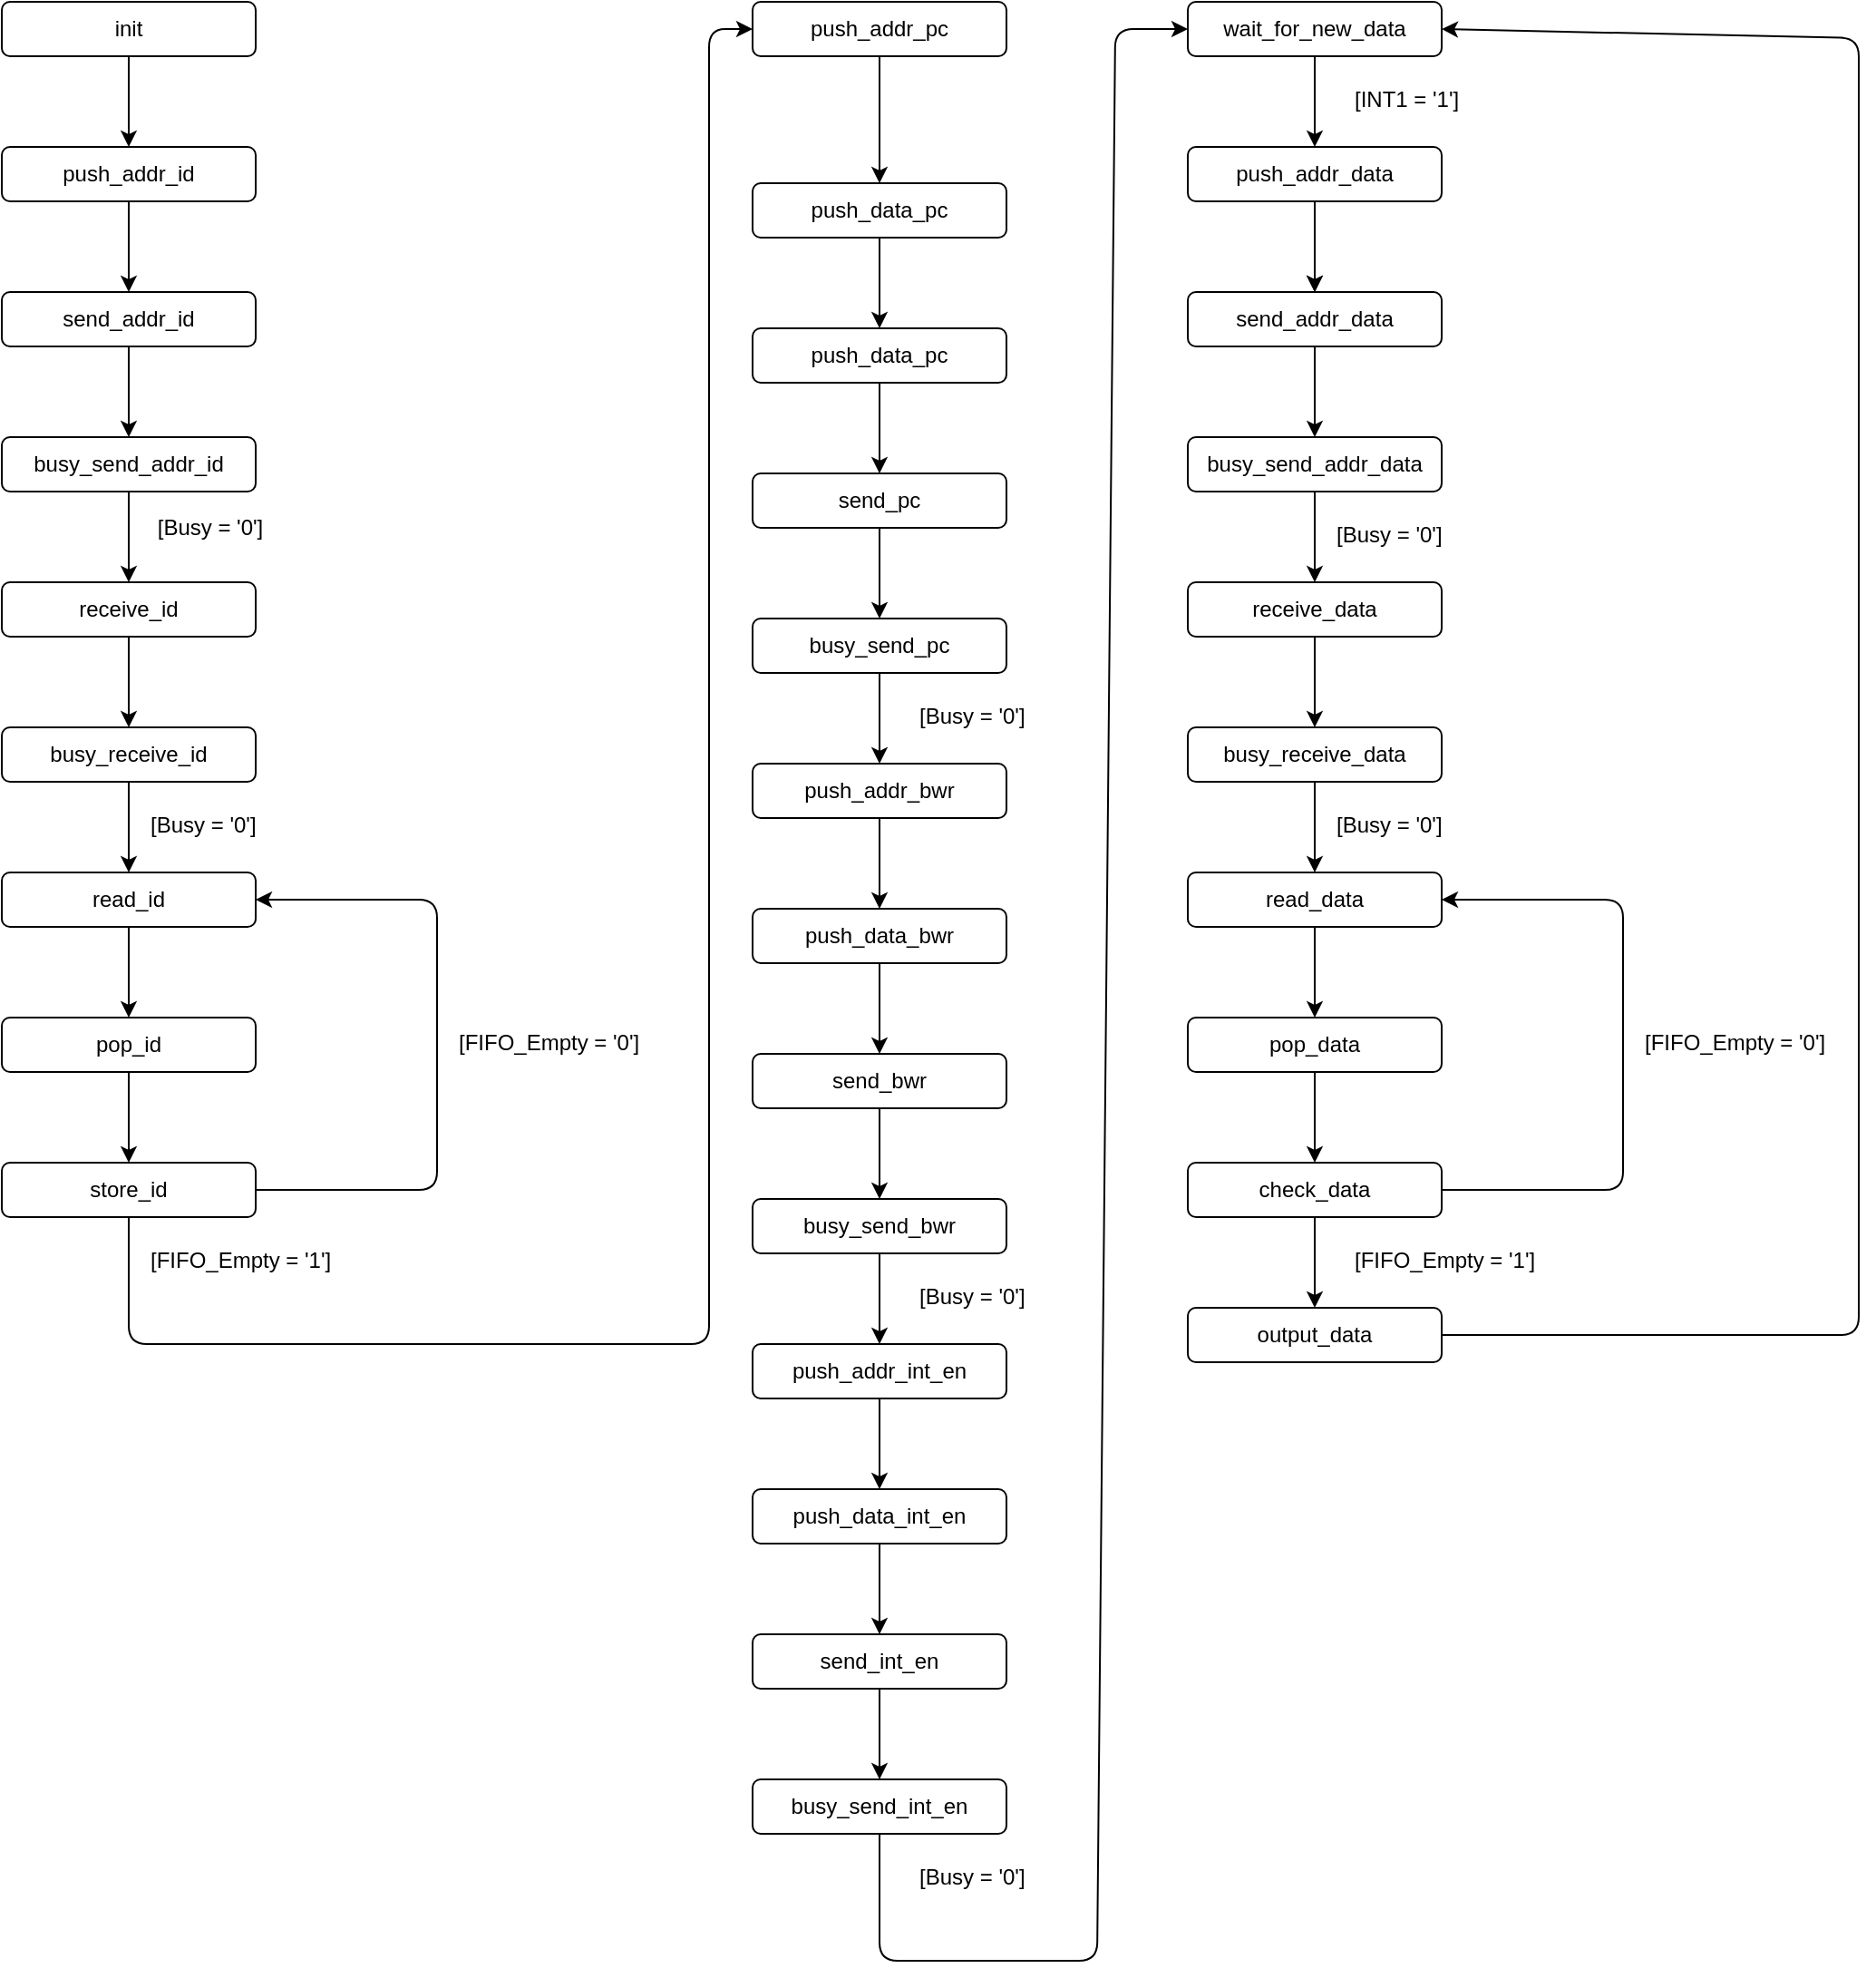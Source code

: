 <mxfile version="13.1.3" type="device"><diagram id="C5RBs43oDa-KdzZeNtuy" name="Page-1"><mxGraphModel dx="2031" dy="1079" grid="1" gridSize="10" guides="1" tooltips="1" connect="1" arrows="1" fold="1" page="1" pageScale="1" pageWidth="827" pageHeight="1169" math="0" shadow="0"><root><mxCell id="WIyWlLk6GJQsqaUBKTNV-0"/><mxCell id="WIyWlLk6GJQsqaUBKTNV-1" parent="WIyWlLk6GJQsqaUBKTNV-0"/><mxCell id="WIyWlLk6GJQsqaUBKTNV-3" value="init" style="rounded=1;whiteSpace=wrap;html=1;fontSize=12;glass=0;strokeWidth=1;shadow=0;" parent="WIyWlLk6GJQsqaUBKTNV-1" vertex="1"><mxGeometry width="140" height="30" as="geometry"/></mxCell><mxCell id="GHF_pra2B5VXzyBJwSQY-0" value="push_addr_id" style="rounded=1;whiteSpace=wrap;html=1;fontSize=12;glass=0;strokeWidth=1;shadow=0;" parent="WIyWlLk6GJQsqaUBKTNV-1" vertex="1"><mxGeometry y="80" width="140" height="30" as="geometry"/></mxCell><mxCell id="GHF_pra2B5VXzyBJwSQY-1" value="" style="endArrow=classic;html=1;exitX=0.5;exitY=1;exitDx=0;exitDy=0;entryX=0.5;entryY=0;entryDx=0;entryDy=0;" parent="WIyWlLk6GJQsqaUBKTNV-1" source="WIyWlLk6GJQsqaUBKTNV-3" target="GHF_pra2B5VXzyBJwSQY-0" edge="1"><mxGeometry width="50" height="50" relative="1" as="geometry"><mxPoint x="390" y="220" as="sourcePoint"/><mxPoint x="440" y="170" as="targetPoint"/></mxGeometry></mxCell><mxCell id="GHF_pra2B5VXzyBJwSQY-2" value="send_addr_id" style="rounded=1;whiteSpace=wrap;html=1;fontSize=12;glass=0;strokeWidth=1;shadow=0;" parent="WIyWlLk6GJQsqaUBKTNV-1" vertex="1"><mxGeometry y="160" width="140" height="30" as="geometry"/></mxCell><mxCell id="GHF_pra2B5VXzyBJwSQY-3" value="" style="endArrow=classic;html=1;exitX=0.5;exitY=1;exitDx=0;exitDy=0;entryX=0.5;entryY=0;entryDx=0;entryDy=0;" parent="WIyWlLk6GJQsqaUBKTNV-1" source="GHF_pra2B5VXzyBJwSQY-0" target="GHF_pra2B5VXzyBJwSQY-2" edge="1"><mxGeometry width="50" height="50" relative="1" as="geometry"><mxPoint x="390" y="220" as="sourcePoint"/><mxPoint x="440" y="170" as="targetPoint"/></mxGeometry></mxCell><mxCell id="GHF_pra2B5VXzyBJwSQY-4" value="busy_send_addr_id" style="rounded=1;whiteSpace=wrap;html=1;fontSize=12;glass=0;strokeWidth=1;shadow=0;" parent="WIyWlLk6GJQsqaUBKTNV-1" vertex="1"><mxGeometry y="240" width="140" height="30" as="geometry"/></mxCell><mxCell id="GHF_pra2B5VXzyBJwSQY-5" value="" style="endArrow=classic;html=1;exitX=0.5;exitY=1;exitDx=0;exitDy=0;entryX=0.5;entryY=0;entryDx=0;entryDy=0;" parent="WIyWlLk6GJQsqaUBKTNV-1" source="GHF_pra2B5VXzyBJwSQY-2" target="GHF_pra2B5VXzyBJwSQY-4" edge="1"><mxGeometry width="50" height="50" relative="1" as="geometry"><mxPoint x="190" y="240" as="sourcePoint"/><mxPoint x="240" y="190" as="targetPoint"/></mxGeometry></mxCell><mxCell id="GHF_pra2B5VXzyBJwSQY-6" value="receive_id" style="rounded=1;whiteSpace=wrap;html=1;fontSize=12;glass=0;strokeWidth=1;shadow=0;" parent="WIyWlLk6GJQsqaUBKTNV-1" vertex="1"><mxGeometry y="320" width="140" height="30" as="geometry"/></mxCell><mxCell id="GHF_pra2B5VXzyBJwSQY-7" value="" style="endArrow=classic;html=1;exitX=0.5;exitY=1;exitDx=0;exitDy=0;entryX=0.5;entryY=0;entryDx=0;entryDy=0;" parent="WIyWlLk6GJQsqaUBKTNV-1" source="GHF_pra2B5VXzyBJwSQY-4" target="GHF_pra2B5VXzyBJwSQY-6" edge="1"><mxGeometry width="50" height="50" relative="1" as="geometry"><mxPoint x="230" y="320" as="sourcePoint"/><mxPoint x="280" y="270" as="targetPoint"/></mxGeometry></mxCell><mxCell id="GHF_pra2B5VXzyBJwSQY-8" value="[Busy = '0']" style="text;html=1;strokeColor=none;fillColor=none;align=center;verticalAlign=middle;whiteSpace=wrap;rounded=0;" parent="WIyWlLk6GJQsqaUBKTNV-1" vertex="1"><mxGeometry x="70" y="280" width="90" height="20" as="geometry"/></mxCell><mxCell id="GHF_pra2B5VXzyBJwSQY-14" value="busy_receive_id" style="rounded=1;whiteSpace=wrap;html=1;fontSize=12;glass=0;strokeWidth=1;shadow=0;" parent="WIyWlLk6GJQsqaUBKTNV-1" vertex="1"><mxGeometry y="400" width="140" height="30" as="geometry"/></mxCell><mxCell id="GHF_pra2B5VXzyBJwSQY-15" value="" style="endArrow=classic;html=1;exitX=0.5;exitY=1;exitDx=0;exitDy=0;entryX=0.5;entryY=0;entryDx=0;entryDy=0;" parent="WIyWlLk6GJQsqaUBKTNV-1" source="GHF_pra2B5VXzyBJwSQY-6" target="GHF_pra2B5VXzyBJwSQY-14" edge="1"><mxGeometry width="50" height="50" relative="1" as="geometry"><mxPoint x="390" y="340" as="sourcePoint"/><mxPoint x="440" y="290" as="targetPoint"/></mxGeometry></mxCell><mxCell id="GHF_pra2B5VXzyBJwSQY-16" value="read_id" style="rounded=1;whiteSpace=wrap;html=1;fontSize=12;glass=0;strokeWidth=1;shadow=0;" parent="WIyWlLk6GJQsqaUBKTNV-1" vertex="1"><mxGeometry y="480" width="140" height="30" as="geometry"/></mxCell><mxCell id="GHF_pra2B5VXzyBJwSQY-17" value="" style="endArrow=classic;html=1;exitX=0.5;exitY=1;exitDx=0;exitDy=0;entryX=0.5;entryY=0;entryDx=0;entryDy=0;" parent="WIyWlLk6GJQsqaUBKTNV-1" source="GHF_pra2B5VXzyBJwSQY-14" target="GHF_pra2B5VXzyBJwSQY-16" edge="1"><mxGeometry width="50" height="50" relative="1" as="geometry"><mxPoint x="200" y="480" as="sourcePoint"/><mxPoint x="250" y="430" as="targetPoint"/></mxGeometry></mxCell><mxCell id="GHF_pra2B5VXzyBJwSQY-18" value="&lt;!--StartFragment--&gt;[Busy = '0']&lt;!--EndFragment--&gt;" style="text;whiteSpace=wrap;html=1;" parent="WIyWlLk6GJQsqaUBKTNV-1" vertex="1"><mxGeometry x="80" y="440" width="90" height="30" as="geometry"/></mxCell><mxCell id="GHF_pra2B5VXzyBJwSQY-19" value="pop_id" style="rounded=1;whiteSpace=wrap;html=1;fontSize=12;glass=0;strokeWidth=1;shadow=0;" parent="WIyWlLk6GJQsqaUBKTNV-1" vertex="1"><mxGeometry y="560" width="140" height="30" as="geometry"/></mxCell><mxCell id="GHF_pra2B5VXzyBJwSQY-20" value="" style="endArrow=classic;html=1;exitX=0.5;exitY=1;exitDx=0;exitDy=0;entryX=0.5;entryY=0;entryDx=0;entryDy=0;" parent="WIyWlLk6GJQsqaUBKTNV-1" source="GHF_pra2B5VXzyBJwSQY-16" target="GHF_pra2B5VXzyBJwSQY-19" edge="1"><mxGeometry width="50" height="50" relative="1" as="geometry"><mxPoint x="240" y="560" as="sourcePoint"/><mxPoint x="290" y="510" as="targetPoint"/></mxGeometry></mxCell><mxCell id="GHF_pra2B5VXzyBJwSQY-21" value="store_id" style="rounded=1;whiteSpace=wrap;html=1;fontSize=12;glass=0;strokeWidth=1;shadow=0;" parent="WIyWlLk6GJQsqaUBKTNV-1" vertex="1"><mxGeometry y="640" width="140" height="30" as="geometry"/></mxCell><mxCell id="GHF_pra2B5VXzyBJwSQY-22" value="" style="endArrow=classic;html=1;exitX=0.5;exitY=1;exitDx=0;exitDy=0;entryX=0.5;entryY=0;entryDx=0;entryDy=0;" parent="WIyWlLk6GJQsqaUBKTNV-1" source="GHF_pra2B5VXzyBJwSQY-19" target="GHF_pra2B5VXzyBJwSQY-21" edge="1"><mxGeometry width="50" height="50" relative="1" as="geometry"><mxPoint x="190" y="640" as="sourcePoint"/><mxPoint x="240" y="590" as="targetPoint"/></mxGeometry></mxCell><mxCell id="GHF_pra2B5VXzyBJwSQY-23" value="push_addr_pc" style="rounded=1;whiteSpace=wrap;html=1;fontSize=12;glass=0;strokeWidth=1;shadow=0;" parent="WIyWlLk6GJQsqaUBKTNV-1" vertex="1"><mxGeometry x="414" width="140" height="30" as="geometry"/></mxCell><mxCell id="GHF_pra2B5VXzyBJwSQY-24" value="" style="endArrow=classic;html=1;exitX=0.5;exitY=1;exitDx=0;exitDy=0;entryX=0;entryY=0.5;entryDx=0;entryDy=0;" parent="WIyWlLk6GJQsqaUBKTNV-1" source="GHF_pra2B5VXzyBJwSQY-21" target="GHF_pra2B5VXzyBJwSQY-23" edge="1"><mxGeometry width="50" height="50" relative="1" as="geometry"><mxPoint x="270" y="700" as="sourcePoint"/><mxPoint x="320" y="650" as="targetPoint"/><Array as="points"><mxPoint x="70" y="740"/><mxPoint x="390" y="740"/><mxPoint x="390" y="15"/></Array></mxGeometry></mxCell><mxCell id="GHF_pra2B5VXzyBJwSQY-25" value="[FIFO_Empty = '1']" style="text;whiteSpace=wrap;html=1;" parent="WIyWlLk6GJQsqaUBKTNV-1" vertex="1"><mxGeometry x="80" y="680" width="120" height="30" as="geometry"/></mxCell><mxCell id="GHF_pra2B5VXzyBJwSQY-26" value="" style="endArrow=classic;html=1;exitX=1;exitY=0.5;exitDx=0;exitDy=0;entryX=1;entryY=0.5;entryDx=0;entryDy=0;" parent="WIyWlLk6GJQsqaUBKTNV-1" source="GHF_pra2B5VXzyBJwSQY-21" target="GHF_pra2B5VXzyBJwSQY-16" edge="1"><mxGeometry width="50" height="50" relative="1" as="geometry"><mxPoint x="210" y="620" as="sourcePoint"/><mxPoint x="240" y="490" as="targetPoint"/><Array as="points"><mxPoint x="240" y="655"/><mxPoint x="240" y="495"/></Array></mxGeometry></mxCell><mxCell id="GHF_pra2B5VXzyBJwSQY-27" value="[FIFO_Empty = '0']" style="text;whiteSpace=wrap;html=1;" parent="WIyWlLk6GJQsqaUBKTNV-1" vertex="1"><mxGeometry x="250" y="560" width="120" height="30" as="geometry"/></mxCell><mxCell id="GHF_pra2B5VXzyBJwSQY-28" value="push_data_pc" style="rounded=1;whiteSpace=wrap;html=1;fontSize=12;glass=0;strokeWidth=1;shadow=0;" parent="WIyWlLk6GJQsqaUBKTNV-1" vertex="1"><mxGeometry x="414" y="100" width="140" height="30" as="geometry"/></mxCell><mxCell id="GHF_pra2B5VXzyBJwSQY-29" value="" style="endArrow=classic;html=1;exitX=0.5;exitY=1;exitDx=0;exitDy=0;entryX=0.5;entryY=0;entryDx=0;entryDy=0;" parent="WIyWlLk6GJQsqaUBKTNV-1" source="GHF_pra2B5VXzyBJwSQY-23" target="GHF_pra2B5VXzyBJwSQY-28" edge="1"><mxGeometry width="50" height="50" relative="1" as="geometry"><mxPoint x="214" y="800" as="sourcePoint"/><mxPoint x="264" y="750" as="targetPoint"/></mxGeometry></mxCell><mxCell id="GHF_pra2B5VXzyBJwSQY-30" value="push_data_pc" style="rounded=1;whiteSpace=wrap;html=1;fontSize=12;glass=0;strokeWidth=1;shadow=0;" parent="WIyWlLk6GJQsqaUBKTNV-1" vertex="1"><mxGeometry x="414" y="180" width="140" height="30" as="geometry"/></mxCell><mxCell id="GHF_pra2B5VXzyBJwSQY-31" value="" style="endArrow=classic;html=1;exitX=0.5;exitY=1;exitDx=0;exitDy=0;entryX=0.5;entryY=0;entryDx=0;entryDy=0;" parent="WIyWlLk6GJQsqaUBKTNV-1" source="GHF_pra2B5VXzyBJwSQY-28" target="GHF_pra2B5VXzyBJwSQY-30" edge="1"><mxGeometry width="50" height="50" relative="1" as="geometry"><mxPoint x="664" y="210" as="sourcePoint"/><mxPoint x="714" y="160" as="targetPoint"/></mxGeometry></mxCell><mxCell id="GHF_pra2B5VXzyBJwSQY-32" value="send_pc" style="rounded=1;whiteSpace=wrap;html=1;fontSize=12;glass=0;strokeWidth=1;shadow=0;" parent="WIyWlLk6GJQsqaUBKTNV-1" vertex="1"><mxGeometry x="414" y="260" width="140" height="30" as="geometry"/></mxCell><mxCell id="GHF_pra2B5VXzyBJwSQY-33" value="busy_send_pc" style="rounded=1;whiteSpace=wrap;html=1;fontSize=12;glass=0;strokeWidth=1;shadow=0;" parent="WIyWlLk6GJQsqaUBKTNV-1" vertex="1"><mxGeometry x="414" y="340" width="140" height="30" as="geometry"/></mxCell><mxCell id="GHF_pra2B5VXzyBJwSQY-34" value="" style="endArrow=classic;html=1;exitX=0.5;exitY=1;exitDx=0;exitDy=0;entryX=0.5;entryY=0;entryDx=0;entryDy=0;" parent="WIyWlLk6GJQsqaUBKTNV-1" source="GHF_pra2B5VXzyBJwSQY-30" target="GHF_pra2B5VXzyBJwSQY-32" edge="1"><mxGeometry width="50" height="50" relative="1" as="geometry"><mxPoint x="634" y="290" as="sourcePoint"/><mxPoint x="684" y="240" as="targetPoint"/></mxGeometry></mxCell><mxCell id="GHF_pra2B5VXzyBJwSQY-35" value="" style="endArrow=classic;html=1;exitX=0.5;exitY=1;exitDx=0;exitDy=0;entryX=0.5;entryY=0;entryDx=0;entryDy=0;" parent="WIyWlLk6GJQsqaUBKTNV-1" source="GHF_pra2B5VXzyBJwSQY-32" target="GHF_pra2B5VXzyBJwSQY-33" edge="1"><mxGeometry width="50" height="50" relative="1" as="geometry"><mxPoint x="694" y="370" as="sourcePoint"/><mxPoint x="744" y="320" as="targetPoint"/></mxGeometry></mxCell><mxCell id="GHF_pra2B5VXzyBJwSQY-36" value="[Busy = '0']" style="text;whiteSpace=wrap;html=1;" parent="WIyWlLk6GJQsqaUBKTNV-1" vertex="1"><mxGeometry x="504" y="380" width="120" height="30" as="geometry"/></mxCell><mxCell id="GHF_pra2B5VXzyBJwSQY-37" value="push_addr_bwr" style="rounded=1;whiteSpace=wrap;html=1;fontSize=12;glass=0;strokeWidth=1;shadow=0;" parent="WIyWlLk6GJQsqaUBKTNV-1" vertex="1"><mxGeometry x="414" y="420" width="140" height="30" as="geometry"/></mxCell><mxCell id="GHF_pra2B5VXzyBJwSQY-38" value="" style="endArrow=classic;html=1;exitX=0.5;exitY=1;exitDx=0;exitDy=0;entryX=0.5;entryY=0;entryDx=0;entryDy=0;" parent="WIyWlLk6GJQsqaUBKTNV-1" source="GHF_pra2B5VXzyBJwSQY-33" target="GHF_pra2B5VXzyBJwSQY-37" edge="1"><mxGeometry width="50" height="50" relative="1" as="geometry"><mxPoint x="624" y="440" as="sourcePoint"/><mxPoint x="674" y="390" as="targetPoint"/></mxGeometry></mxCell><mxCell id="GHF_pra2B5VXzyBJwSQY-39" value="push_data_bwr" style="rounded=1;whiteSpace=wrap;html=1;fontSize=12;glass=0;strokeWidth=1;shadow=0;" parent="WIyWlLk6GJQsqaUBKTNV-1" vertex="1"><mxGeometry x="414" y="500" width="140" height="30" as="geometry"/></mxCell><mxCell id="GHF_pra2B5VXzyBJwSQY-40" value="" style="endArrow=classic;html=1;entryX=0.5;entryY=0;entryDx=0;entryDy=0;exitX=0.5;exitY=1;exitDx=0;exitDy=0;" parent="WIyWlLk6GJQsqaUBKTNV-1" source="GHF_pra2B5VXzyBJwSQY-37" target="GHF_pra2B5VXzyBJwSQY-39" edge="1"><mxGeometry width="50" height="50" relative="1" as="geometry"><mxPoint x="494" y="470" as="sourcePoint"/><mxPoint x="714" y="480" as="targetPoint"/></mxGeometry></mxCell><mxCell id="GHF_pra2B5VXzyBJwSQY-41" value="send_bwr" style="rounded=1;whiteSpace=wrap;html=1;fontSize=12;glass=0;strokeWidth=1;shadow=0;" parent="WIyWlLk6GJQsqaUBKTNV-1" vertex="1"><mxGeometry x="414" y="580" width="140" height="30" as="geometry"/></mxCell><mxCell id="GHF_pra2B5VXzyBJwSQY-42" value="busy_send_bwr" style="rounded=1;whiteSpace=wrap;html=1;fontSize=12;glass=0;strokeWidth=1;shadow=0;" parent="WIyWlLk6GJQsqaUBKTNV-1" vertex="1"><mxGeometry x="414" y="660" width="140" height="30" as="geometry"/></mxCell><mxCell id="GHF_pra2B5VXzyBJwSQY-43" value="" style="endArrow=classic;html=1;exitX=0.5;exitY=1;exitDx=0;exitDy=0;entryX=0.5;entryY=0;entryDx=0;entryDy=0;" parent="WIyWlLk6GJQsqaUBKTNV-1" source="GHF_pra2B5VXzyBJwSQY-39" target="GHF_pra2B5VXzyBJwSQY-41" edge="1"><mxGeometry width="50" height="50" relative="1" as="geometry"><mxPoint x="634" y="610" as="sourcePoint"/><mxPoint x="684" y="560" as="targetPoint"/></mxGeometry></mxCell><mxCell id="GHF_pra2B5VXzyBJwSQY-44" value="" style="endArrow=classic;html=1;exitX=0.5;exitY=1;exitDx=0;exitDy=0;entryX=0.5;entryY=0;entryDx=0;entryDy=0;" parent="WIyWlLk6GJQsqaUBKTNV-1" source="GHF_pra2B5VXzyBJwSQY-41" target="GHF_pra2B5VXzyBJwSQY-42" edge="1"><mxGeometry width="50" height="50" relative="1" as="geometry"><mxPoint x="694" y="690" as="sourcePoint"/><mxPoint x="744" y="640" as="targetPoint"/></mxGeometry></mxCell><mxCell id="GHF_pra2B5VXzyBJwSQY-45" value="[Busy = '0']" style="text;whiteSpace=wrap;html=1;" parent="WIyWlLk6GJQsqaUBKTNV-1" vertex="1"><mxGeometry x="504" y="700" width="120" height="30" as="geometry"/></mxCell><mxCell id="GHF_pra2B5VXzyBJwSQY-46" value="push_addr_int_en" style="rounded=1;whiteSpace=wrap;html=1;fontSize=12;glass=0;strokeWidth=1;shadow=0;" parent="WIyWlLk6GJQsqaUBKTNV-1" vertex="1"><mxGeometry x="414" y="740" width="140" height="30" as="geometry"/></mxCell><mxCell id="GHF_pra2B5VXzyBJwSQY-47" value="" style="endArrow=classic;html=1;exitX=0.5;exitY=1;exitDx=0;exitDy=0;entryX=0.5;entryY=0;entryDx=0;entryDy=0;" parent="WIyWlLk6GJQsqaUBKTNV-1" source="GHF_pra2B5VXzyBJwSQY-42" target="GHF_pra2B5VXzyBJwSQY-46" edge="1"><mxGeometry width="50" height="50" relative="1" as="geometry"><mxPoint x="624" y="760" as="sourcePoint"/><mxPoint x="674" y="710" as="targetPoint"/></mxGeometry></mxCell><mxCell id="GHF_pra2B5VXzyBJwSQY-48" value="push_data_int_en" style="rounded=1;whiteSpace=wrap;html=1;fontSize=12;glass=0;strokeWidth=1;shadow=0;" parent="WIyWlLk6GJQsqaUBKTNV-1" vertex="1"><mxGeometry x="414" y="820" width="140" height="30" as="geometry"/></mxCell><mxCell id="GHF_pra2B5VXzyBJwSQY-49" value="" style="endArrow=classic;html=1;entryX=0.5;entryY=0;entryDx=0;entryDy=0;exitX=0.5;exitY=1;exitDx=0;exitDy=0;" parent="WIyWlLk6GJQsqaUBKTNV-1" source="GHF_pra2B5VXzyBJwSQY-46" target="GHF_pra2B5VXzyBJwSQY-48" edge="1"><mxGeometry width="50" height="50" relative="1" as="geometry"><mxPoint x="484" y="790" as="sourcePoint"/><mxPoint x="714" y="800" as="targetPoint"/></mxGeometry></mxCell><mxCell id="GHF_pra2B5VXzyBJwSQY-50" value="send_int_en" style="rounded=1;whiteSpace=wrap;html=1;fontSize=12;glass=0;strokeWidth=1;shadow=0;" parent="WIyWlLk6GJQsqaUBKTNV-1" vertex="1"><mxGeometry x="414" y="900" width="140" height="30" as="geometry"/></mxCell><mxCell id="GHF_pra2B5VXzyBJwSQY-51" value="busy_send_int_en" style="rounded=1;whiteSpace=wrap;html=1;fontSize=12;glass=0;strokeWidth=1;shadow=0;" parent="WIyWlLk6GJQsqaUBKTNV-1" vertex="1"><mxGeometry x="414" y="980" width="140" height="30" as="geometry"/></mxCell><mxCell id="GHF_pra2B5VXzyBJwSQY-52" value="" style="endArrow=classic;html=1;exitX=0.5;exitY=1;exitDx=0;exitDy=0;entryX=0.5;entryY=0;entryDx=0;entryDy=0;" parent="WIyWlLk6GJQsqaUBKTNV-1" source="GHF_pra2B5VXzyBJwSQY-48" target="GHF_pra2B5VXzyBJwSQY-50" edge="1"><mxGeometry width="50" height="50" relative="1" as="geometry"><mxPoint x="634" y="930" as="sourcePoint"/><mxPoint x="684" y="880" as="targetPoint"/></mxGeometry></mxCell><mxCell id="GHF_pra2B5VXzyBJwSQY-53" value="" style="endArrow=classic;html=1;exitX=0.5;exitY=1;exitDx=0;exitDy=0;entryX=0.5;entryY=0;entryDx=0;entryDy=0;" parent="WIyWlLk6GJQsqaUBKTNV-1" source="GHF_pra2B5VXzyBJwSQY-50" target="GHF_pra2B5VXzyBJwSQY-51" edge="1"><mxGeometry width="50" height="50" relative="1" as="geometry"><mxPoint x="694" y="1010" as="sourcePoint"/><mxPoint x="744" y="960" as="targetPoint"/></mxGeometry></mxCell><mxCell id="GHF_pra2B5VXzyBJwSQY-54" value="[Busy = '0']" style="text;whiteSpace=wrap;html=1;" parent="WIyWlLk6GJQsqaUBKTNV-1" vertex="1"><mxGeometry x="504" y="1020" width="120" height="30" as="geometry"/></mxCell><mxCell id="GHF_pra2B5VXzyBJwSQY-55" value="wait_for_new_data" style="rounded=1;whiteSpace=wrap;html=1;fontSize=12;glass=0;strokeWidth=1;shadow=0;" parent="WIyWlLk6GJQsqaUBKTNV-1" vertex="1"><mxGeometry x="654" width="140" height="30" as="geometry"/></mxCell><mxCell id="GHF_pra2B5VXzyBJwSQY-56" value="" style="endArrow=classic;html=1;exitX=0.5;exitY=1;exitDx=0;exitDy=0;entryX=0;entryY=0.5;entryDx=0;entryDy=0;" parent="WIyWlLk6GJQsqaUBKTNV-1" source="GHF_pra2B5VXzyBJwSQY-51" target="GHF_pra2B5VXzyBJwSQY-55" edge="1"><mxGeometry width="50" height="50" relative="1" as="geometry"><mxPoint x="624" y="1090" as="sourcePoint"/><mxPoint x="674" y="1040" as="targetPoint"/><Array as="points"><mxPoint x="484" y="1080"/><mxPoint x="604" y="1080"/><mxPoint x="614" y="15"/></Array></mxGeometry></mxCell><mxCell id="GHF_pra2B5VXzyBJwSQY-57" value="push_addr_data" style="rounded=1;whiteSpace=wrap;html=1;fontSize=12;glass=0;strokeWidth=1;shadow=0;" parent="WIyWlLk6GJQsqaUBKTNV-1" vertex="1"><mxGeometry x="654" y="80" width="140" height="30" as="geometry"/></mxCell><mxCell id="GHF_pra2B5VXzyBJwSQY-58" value="" style="endArrow=classic;html=1;exitX=0.5;exitY=1;exitDx=0;exitDy=0;entryX=0.5;entryY=0;entryDx=0;entryDy=0;" parent="WIyWlLk6GJQsqaUBKTNV-1" source="GHF_pra2B5VXzyBJwSQY-55" target="GHF_pra2B5VXzyBJwSQY-57" edge="1"><mxGeometry width="50" height="50" relative="1" as="geometry"><mxPoint x="844" y="90" as="sourcePoint"/><mxPoint x="894" y="40" as="targetPoint"/></mxGeometry></mxCell><mxCell id="GHF_pra2B5VXzyBJwSQY-59" value="[INT1 = '1']" style="text;whiteSpace=wrap;html=1;" parent="WIyWlLk6GJQsqaUBKTNV-1" vertex="1"><mxGeometry x="744" y="40" width="120" height="30" as="geometry"/></mxCell><mxCell id="GHF_pra2B5VXzyBJwSQY-60" value="send_addr_data" style="rounded=1;whiteSpace=wrap;html=1;fontSize=12;glass=0;strokeWidth=1;shadow=0;" parent="WIyWlLk6GJQsqaUBKTNV-1" vertex="1"><mxGeometry x="654" y="160" width="140" height="30" as="geometry"/></mxCell><mxCell id="GHF_pra2B5VXzyBJwSQY-61" value="" style="endArrow=classic;html=1;exitX=0.5;exitY=1;exitDx=0;exitDy=0;entryX=0.5;entryY=0;entryDx=0;entryDy=0;" parent="WIyWlLk6GJQsqaUBKTNV-1" source="GHF_pra2B5VXzyBJwSQY-57" target="GHF_pra2B5VXzyBJwSQY-60" edge="1"><mxGeometry width="50" height="50" relative="1" as="geometry"><mxPoint x="914" y="170" as="sourcePoint"/><mxPoint x="964" y="120" as="targetPoint"/></mxGeometry></mxCell><mxCell id="GHF_pra2B5VXzyBJwSQY-62" value="busy_send_addr_data" style="rounded=1;whiteSpace=wrap;html=1;fontSize=12;glass=0;strokeWidth=1;shadow=0;" parent="WIyWlLk6GJQsqaUBKTNV-1" vertex="1"><mxGeometry x="654" y="240" width="140" height="30" as="geometry"/></mxCell><mxCell id="GHF_pra2B5VXzyBJwSQY-63" value="" style="endArrow=classic;html=1;exitX=0.5;exitY=1;exitDx=0;exitDy=0;entryX=0.5;entryY=0;entryDx=0;entryDy=0;" parent="WIyWlLk6GJQsqaUBKTNV-1" edge="1"><mxGeometry width="50" height="50" relative="1" as="geometry"><mxPoint x="724" y="110" as="sourcePoint"/><mxPoint x="724" y="160" as="targetPoint"/></mxGeometry></mxCell><mxCell id="GHF_pra2B5VXzyBJwSQY-65" value="" style="endArrow=classic;html=1;exitX=0.5;exitY=1;exitDx=0;exitDy=0;entryX=0.5;entryY=0;entryDx=0;entryDy=0;" parent="WIyWlLk6GJQsqaUBKTNV-1" source="GHF_pra2B5VXzyBJwSQY-60" target="GHF_pra2B5VXzyBJwSQY-62" edge="1"><mxGeometry width="50" height="50" relative="1" as="geometry"><mxPoint x="854" y="260" as="sourcePoint"/><mxPoint x="904" y="210" as="targetPoint"/></mxGeometry></mxCell><mxCell id="GHF_pra2B5VXzyBJwSQY-66" value="receive_data" style="rounded=1;whiteSpace=wrap;html=1;fontSize=12;glass=0;strokeWidth=1;shadow=0;" parent="WIyWlLk6GJQsqaUBKTNV-1" vertex="1"><mxGeometry x="654" y="320" width="140" height="30" as="geometry"/></mxCell><mxCell id="GHF_pra2B5VXzyBJwSQY-67" value="" style="endArrow=classic;html=1;exitX=0.5;exitY=1;exitDx=0;exitDy=0;entryX=0.5;entryY=0;entryDx=0;entryDy=0;" parent="WIyWlLk6GJQsqaUBKTNV-1" source="GHF_pra2B5VXzyBJwSQY-62" target="GHF_pra2B5VXzyBJwSQY-66" edge="1"><mxGeometry width="50" height="50" relative="1" as="geometry"><mxPoint x="854" y="350" as="sourcePoint"/><mxPoint x="904" y="300" as="targetPoint"/></mxGeometry></mxCell><mxCell id="GHF_pra2B5VXzyBJwSQY-68" value="[Busy = '0']" style="text;whiteSpace=wrap;html=1;" parent="WIyWlLk6GJQsqaUBKTNV-1" vertex="1"><mxGeometry x="734" y="280" width="120" height="30" as="geometry"/></mxCell><mxCell id="GHF_pra2B5VXzyBJwSQY-69" value="busy_receive_data" style="rounded=1;whiteSpace=wrap;html=1;fontSize=12;glass=0;strokeWidth=1;shadow=0;" parent="WIyWlLk6GJQsqaUBKTNV-1" vertex="1"><mxGeometry x="654" y="400" width="140" height="30" as="geometry"/></mxCell><mxCell id="GHF_pra2B5VXzyBJwSQY-70" value="" style="endArrow=classic;html=1;exitX=0.5;exitY=1;exitDx=0;exitDy=0;entryX=0.5;entryY=0;entryDx=0;entryDy=0;" parent="WIyWlLk6GJQsqaUBKTNV-1" source="GHF_pra2B5VXzyBJwSQY-66" target="GHF_pra2B5VXzyBJwSQY-69" edge="1"><mxGeometry width="50" height="50" relative="1" as="geometry"><mxPoint x="864" y="410" as="sourcePoint"/><mxPoint x="914" y="360" as="targetPoint"/></mxGeometry></mxCell><mxCell id="GHF_pra2B5VXzyBJwSQY-71" value="read_data" style="rounded=1;whiteSpace=wrap;html=1;fontSize=12;glass=0;strokeWidth=1;shadow=0;" parent="WIyWlLk6GJQsqaUBKTNV-1" vertex="1"><mxGeometry x="654" y="480" width="140" height="30" as="geometry"/></mxCell><mxCell id="GHF_pra2B5VXzyBJwSQY-72" value="" style="endArrow=classic;html=1;exitX=0.5;exitY=1;exitDx=0;exitDy=0;entryX=0.5;entryY=0;entryDx=0;entryDy=0;" parent="WIyWlLk6GJQsqaUBKTNV-1" source="GHF_pra2B5VXzyBJwSQY-69" target="GHF_pra2B5VXzyBJwSQY-71" edge="1"><mxGeometry width="50" height="50" relative="1" as="geometry"><mxPoint x="854" y="500" as="sourcePoint"/><mxPoint x="904" y="450" as="targetPoint"/></mxGeometry></mxCell><mxCell id="GHF_pra2B5VXzyBJwSQY-142" value="[Busy = '0']" style="text;whiteSpace=wrap;html=1;" parent="WIyWlLk6GJQsqaUBKTNV-1" vertex="1"><mxGeometry x="734" y="440" width="120" height="30" as="geometry"/></mxCell><mxCell id="GHF_pra2B5VXzyBJwSQY-143" value="pop_data" style="rounded=1;whiteSpace=wrap;html=1;fontSize=12;glass=0;strokeWidth=1;shadow=0;" parent="WIyWlLk6GJQsqaUBKTNV-1" vertex="1"><mxGeometry x="654" y="560" width="140" height="30" as="geometry"/></mxCell><mxCell id="GHF_pra2B5VXzyBJwSQY-144" value="" style="endArrow=classic;html=1;exitX=0.5;exitY=1;exitDx=0;exitDy=0;entryX=0.5;entryY=0;entryDx=0;entryDy=0;" parent="WIyWlLk6GJQsqaUBKTNV-1" source="GHF_pra2B5VXzyBJwSQY-71" target="GHF_pra2B5VXzyBJwSQY-143" edge="1"><mxGeometry width="50" height="50" relative="1" as="geometry"><mxPoint x="904" y="580" as="sourcePoint"/><mxPoint x="954" y="530" as="targetPoint"/></mxGeometry></mxCell><mxCell id="GHF_pra2B5VXzyBJwSQY-145" value="check_data" style="rounded=1;whiteSpace=wrap;html=1;fontSize=12;glass=0;strokeWidth=1;shadow=0;" parent="WIyWlLk6GJQsqaUBKTNV-1" vertex="1"><mxGeometry x="654" y="640" width="140" height="30" as="geometry"/></mxCell><mxCell id="GHF_pra2B5VXzyBJwSQY-146" value="" style="endArrow=classic;html=1;exitX=0.5;exitY=1;exitDx=0;exitDy=0;entryX=0.5;entryY=0;entryDx=0;entryDy=0;" parent="WIyWlLk6GJQsqaUBKTNV-1" source="GHF_pra2B5VXzyBJwSQY-143" target="GHF_pra2B5VXzyBJwSQY-145" edge="1"><mxGeometry width="50" height="50" relative="1" as="geometry"><mxPoint x="884" y="680" as="sourcePoint"/><mxPoint x="934" y="630" as="targetPoint"/></mxGeometry></mxCell><mxCell id="GHF_pra2B5VXzyBJwSQY-147" value="output_data" style="rounded=1;whiteSpace=wrap;html=1;fontSize=12;glass=0;strokeWidth=1;shadow=0;" parent="WIyWlLk6GJQsqaUBKTNV-1" vertex="1"><mxGeometry x="654" y="720" width="140" height="30" as="geometry"/></mxCell><mxCell id="GHF_pra2B5VXzyBJwSQY-148" value="" style="endArrow=classic;html=1;exitX=0.5;exitY=1;exitDx=0;exitDy=0;entryX=0.5;entryY=0;entryDx=0;entryDy=0;" parent="WIyWlLk6GJQsqaUBKTNV-1" source="GHF_pra2B5VXzyBJwSQY-145" target="GHF_pra2B5VXzyBJwSQY-147" edge="1"><mxGeometry width="50" height="50" relative="1" as="geometry"><mxPoint x="874" y="750" as="sourcePoint"/><mxPoint x="924" y="700" as="targetPoint"/></mxGeometry></mxCell><mxCell id="GHF_pra2B5VXzyBJwSQY-149" value="[FIFO_Empty = '1']" style="text;whiteSpace=wrap;html=1;" parent="WIyWlLk6GJQsqaUBKTNV-1" vertex="1"><mxGeometry x="744" y="680" width="120" height="30" as="geometry"/></mxCell><mxCell id="GHF_pra2B5VXzyBJwSQY-150" value="" style="endArrow=classic;html=1;exitX=1;exitY=0.5;exitDx=0;exitDy=0;entryX=1;entryY=0.5;entryDx=0;entryDy=0;" parent="WIyWlLk6GJQsqaUBKTNV-1" source="GHF_pra2B5VXzyBJwSQY-145" target="GHF_pra2B5VXzyBJwSQY-71" edge="1"><mxGeometry width="50" height="50" relative="1" as="geometry"><mxPoint x="864" y="660" as="sourcePoint"/><mxPoint x="894" y="500" as="targetPoint"/><Array as="points"><mxPoint x="894" y="655"/><mxPoint x="894" y="495"/></Array></mxGeometry></mxCell><mxCell id="GHF_pra2B5VXzyBJwSQY-151" value="[FIFO_Empty = '0']" style="text;whiteSpace=wrap;html=1;" parent="WIyWlLk6GJQsqaUBKTNV-1" vertex="1"><mxGeometry x="904" y="560" width="120" height="30" as="geometry"/></mxCell><mxCell id="GHF_pra2B5VXzyBJwSQY-152" value="" style="endArrow=classic;html=1;exitX=1;exitY=0.5;exitDx=0;exitDy=0;entryX=1;entryY=0.5;entryDx=0;entryDy=0;" parent="WIyWlLk6GJQsqaUBKTNV-1" source="GHF_pra2B5VXzyBJwSQY-147" target="GHF_pra2B5VXzyBJwSQY-55" edge="1"><mxGeometry width="50" height="50" relative="1" as="geometry"><mxPoint x="964" y="750" as="sourcePoint"/><mxPoint x="1054" y="140" as="targetPoint"/><Array as="points"><mxPoint x="1024" y="735"/><mxPoint x="1024" y="20"/></Array></mxGeometry></mxCell></root></mxGraphModel></diagram></mxfile>